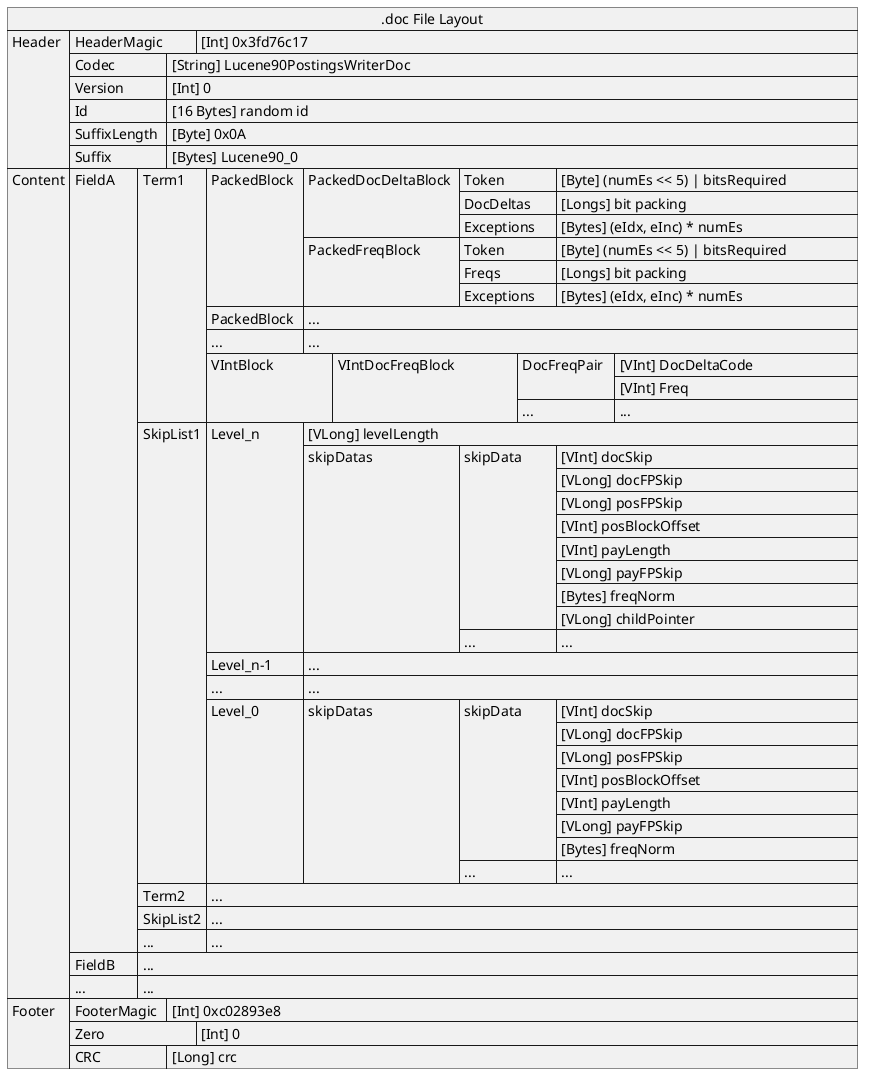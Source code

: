 1. Packed Blocks and VInt Blocks
    写.doc, .pos, .pay文件时，会对docId, freq, pos, payloadLen, payloadBytes, offsetStart, offsetLength数组做Packed Block和
VInt Block处理，即每处理128个文档，就将docId，freq数组打包成一个Packed Block，或每处理128个Prox，就将pos, payloadLen, payloadBytes,
offsetStart, offsetLength数组打包成一个PackedBlock。如果不足128个，就用VInt Block保存。这种方式保存这些数据主要是为了数据压缩，节省空间。
    payload, offset如果可以packed block，会保存在.pay文件。否则，以VInt Block的形式保存在.pos文件中。
    详见Lucene90PostingsFormat类文档。
    注意：doc文件处理了128个doc可以packed block时，pos，pay文件不一定可以packed block。

2. .doc文件
    doc文件保存term的posting docId，freq 以及term的skipList，用于在doc,pos,pay文件的多个packed block间快速查询。
    a. singletonDocId
        对于df=1的term，docId和词频不会保存在doc文件中，而是保存在tip文件中。TODO wj
    b. 排序
        field，term都按字典序排序

3. SkipList
    skipList保存在.doc文件中，每个term有一个skipList，在处理完某个term时会写入该term的skipList数据。skipList主要是为了在查询某个term的
postings中某个docId的freq，pos，payload，offset时，能够快速在Packed Block间快速移动。如果term的posting列表不大于128，则不会生成skipList。
    skipList有两个参数：
        skipInterval: 每skipInterval个文档，将其写入到第0层。默认128
        skipMultiplier：对于第n层(n > 0)，n-1层每处理skipMultiplier个，将其写到第n层.默认8
    所以正常意义的skipInterval其实是skiipMultiplier。
    除了第0层，其他层开始时都有length数据。
    每当处理128个doc，将docId，freq打包成一个Packed Block后，会将该Packed Block中的最后一个doc的下列信息写入SkipList：
        docSkip: docId delta, 与该层前一个docId的差值
        docFPSkip: 该doc Block下一个block在doc文件开始写入的FP delta，与该层前一个FP的delta
        posFPSkip: 下一个pos block在pos文件开始写入的FP，与该层前一个FP的delta
        posBlockOffset: 下一个pos block可能还在内存中，该值保存内存中pos buffer的下标，即当前内存中prox的个数
        sumPayLength: 内存中payloadBytes的大小，及内存中所有payload的大小只和
        payFPSkip: 下一个pay Block在pay文件开始写入的FP，与该层前一个FP的delta
        freqNorm: TODO wj
        childPointer：除了第0层，其他的skipData都有该字段，表示下一层中该节点的offset(FP)
    skipList的增长规则：
        每128个doc，会将最后一个doc的信息其写入到第0层
        如果currDoc = 128 * 8^k, 会将其写入到0, ... ,k层。
    查找时，docId要么在skipList中，要么不在。如果在，直接找到对应的block。如果不在，找到比其大的最近一个docId，其就在该Block中。
    示意图如下：
                                                d                                   (2 level)
                        d                       d           d                       (1 level)
            d           d           d           d           d           d           (0 level)
    d   d   d   d   d   d   d   d   d   d   d   d   d   d   d   d   d   d   d   d  （docId postings）
    skipInterval = 3, skipMultiplier = 2

@startuml
json ".doc File Layout" as J {
   "Header":[
      {"HeaderMagic\t": "[Int] 0x3fd76c17"},
      {"Codec\t\t": "[String] Lucene90PostingsWriterDoc"},
      {"Version\t\t": "[Int] 0"},
      {"Id\t\t\t": "[16 Bytes] random id"},
      {"SuffixLength\t": "[Byte] 0x0A"},
      {"Suffix\t\t": "[Bytes] Lucene90_0"}
   ],
   "Content":[
    {"FieldA\t": [
      {"Term1\t": [
         {"PackedBlock\t":[
            {"PackedDocDeltaBlock\t":[
               {"Token\t\t": "[Byte] (numEs << 5) | bitsRequired\t"},
               {"DocDeltas\t": "[Longs] bit packing"},
               {"Exceptions\t": "[Bytes] (eIdx, eInc) * numEs"}
            ]},
            {"PackedFreqBlock\t\t":[
              {"Token\t\t": "[Byte] (numEs << 5) | bitsRequired\t"},
              {"Freqs\t\t": "[Longs] bit packing"},
              {"Exceptions\t": "[Bytes] (eIdx, eInc) * numEs"}
            ]}
         ]},
         {"PackedBlock\t":["..."]},
         {"...\t\t\t":["..."]},
         {"VIntBlock\t\t":[
            {"VIntDocFreqBlock\t\t": [
               {"DocFreqPair\t": [
                  "[VInt] DocDeltaCode\t\t\t\t",
                  "[VInt] Freq"
               ]},
               {"...\t\t\t": ["..."]}
            ]}
         ]}
      ]},
      {"SkipList1\t": [
         {"Level_n\t\t": [
            "[VLong] levelLength",
            {"skipDatas\t\t\t":[
               {"skipData\t\t":[
                  "[VInt] docSkip",
                  "[VLong] docFPSkip",
                  "[VLong] posFPSkip",
                  "[VInt] posBlockOffset\t\t\t\t",
                  "[VInt] payLength",
                  "[VLong] payFPSkip",
                  "[Bytes] freqNorm",
                  "[VLong] childPointer"
               ]},
               {"...\t\t\t": "..."}
            ]
            }
         ]},
         {"Level_n-1\t": ["..."]},
         {"...\t\t\t": ["..."]},
         {"Level_0\t\t": [
            {"skipDatas\t\t\t":[
               {"skipData\t\t":[
                  "[VInt] docSkip",
                  "[VLong] docFPSkip",
                  "[VLong] posFPSkip",
                  "[VInt] posBlockOffset\t\t\t\t",
                  "[VInt] payLength",
                  "[VLong] payFPSkip",
                  "[Bytes] freqNorm"
               ]},
               {"...\t\t\t": "..."}
            ]
            }
         ]}
      ]},
      {"Term2\t": ["..."]},
      {"SkipList2\t": ["..."]},
      {"...\t\t": ["..."]}
    ]},
    {"FieldB\t":["..."]},
    {"...\t\t":["..."]}
   ],
   "Footer":[
      {"FooterMagic\t": "[Int] 0xc02893e8"},
      {"Zero\t\t\t": "[Int] 0"},
      {"CRC\t\t\t": "[Long] crc"}
   ]
}
@enduml
